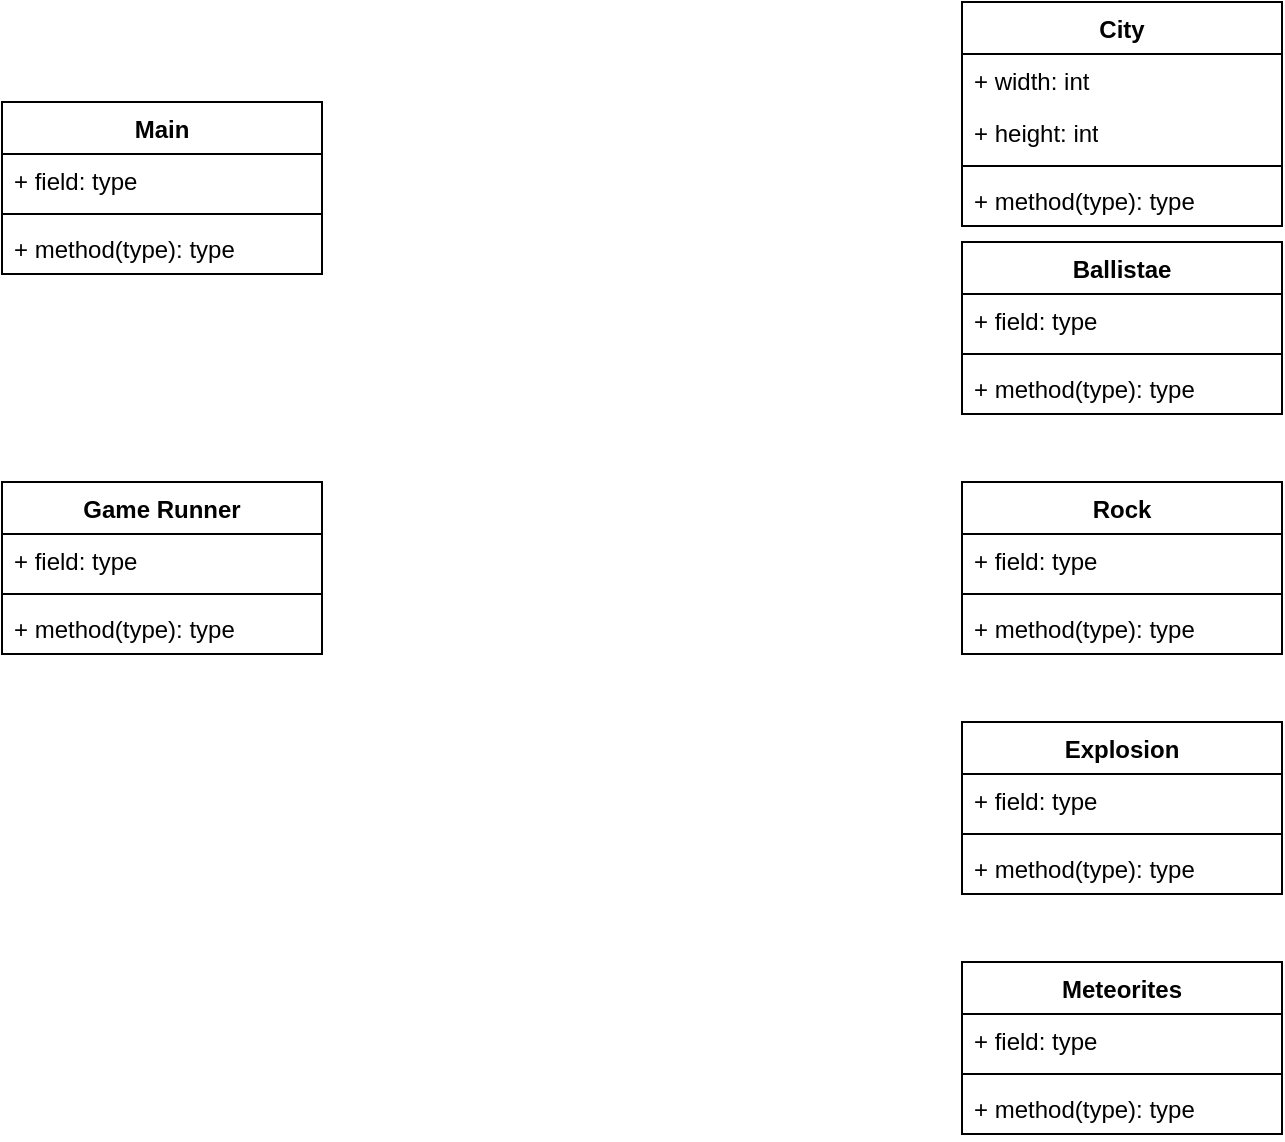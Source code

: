 <mxfile version="23.1.1" type="device">
  <diagram name="Page-1" id="dkBaXm3UOTKkN1M8ygD_">
    <mxGraphModel dx="794" dy="683" grid="1" gridSize="10" guides="1" tooltips="1" connect="1" arrows="1" fold="1" page="1" pageScale="1" pageWidth="827" pageHeight="1169" math="0" shadow="0">
      <root>
        <mxCell id="0" />
        <mxCell id="1" parent="0" />
        <mxCell id="gKdpo7uKKfgH2_jXzzsP-1" value="Main" style="swimlane;fontStyle=1;align=center;verticalAlign=top;childLayout=stackLayout;horizontal=1;startSize=26;horizontalStack=0;resizeParent=1;resizeParentMax=0;resizeLast=0;collapsible=1;marginBottom=0;whiteSpace=wrap;html=1;" vertex="1" parent="1">
          <mxGeometry x="80" y="90" width="160" height="86" as="geometry" />
        </mxCell>
        <mxCell id="gKdpo7uKKfgH2_jXzzsP-2" value="+ field: type" style="text;strokeColor=none;fillColor=none;align=left;verticalAlign=top;spacingLeft=4;spacingRight=4;overflow=hidden;rotatable=0;points=[[0,0.5],[1,0.5]];portConstraint=eastwest;whiteSpace=wrap;html=1;" vertex="1" parent="gKdpo7uKKfgH2_jXzzsP-1">
          <mxGeometry y="26" width="160" height="26" as="geometry" />
        </mxCell>
        <mxCell id="gKdpo7uKKfgH2_jXzzsP-3" value="" style="line;strokeWidth=1;fillColor=none;align=left;verticalAlign=middle;spacingTop=-1;spacingLeft=3;spacingRight=3;rotatable=0;labelPosition=right;points=[];portConstraint=eastwest;strokeColor=inherit;" vertex="1" parent="gKdpo7uKKfgH2_jXzzsP-1">
          <mxGeometry y="52" width="160" height="8" as="geometry" />
        </mxCell>
        <mxCell id="gKdpo7uKKfgH2_jXzzsP-4" value="+ method(type): type" style="text;strokeColor=none;fillColor=none;align=left;verticalAlign=top;spacingLeft=4;spacingRight=4;overflow=hidden;rotatable=0;points=[[0,0.5],[1,0.5]];portConstraint=eastwest;whiteSpace=wrap;html=1;" vertex="1" parent="gKdpo7uKKfgH2_jXzzsP-1">
          <mxGeometry y="60" width="160" height="26" as="geometry" />
        </mxCell>
        <mxCell id="gKdpo7uKKfgH2_jXzzsP-5" value="Game Runner" style="swimlane;fontStyle=1;align=center;verticalAlign=top;childLayout=stackLayout;horizontal=1;startSize=26;horizontalStack=0;resizeParent=1;resizeParentMax=0;resizeLast=0;collapsible=1;marginBottom=0;whiteSpace=wrap;html=1;" vertex="1" parent="1">
          <mxGeometry x="80" y="280" width="160" height="86" as="geometry" />
        </mxCell>
        <mxCell id="gKdpo7uKKfgH2_jXzzsP-6" value="+ field: type" style="text;strokeColor=none;fillColor=none;align=left;verticalAlign=top;spacingLeft=4;spacingRight=4;overflow=hidden;rotatable=0;points=[[0,0.5],[1,0.5]];portConstraint=eastwest;whiteSpace=wrap;html=1;" vertex="1" parent="gKdpo7uKKfgH2_jXzzsP-5">
          <mxGeometry y="26" width="160" height="26" as="geometry" />
        </mxCell>
        <mxCell id="gKdpo7uKKfgH2_jXzzsP-7" value="" style="line;strokeWidth=1;fillColor=none;align=left;verticalAlign=middle;spacingTop=-1;spacingLeft=3;spacingRight=3;rotatable=0;labelPosition=right;points=[];portConstraint=eastwest;strokeColor=inherit;" vertex="1" parent="gKdpo7uKKfgH2_jXzzsP-5">
          <mxGeometry y="52" width="160" height="8" as="geometry" />
        </mxCell>
        <mxCell id="gKdpo7uKKfgH2_jXzzsP-8" value="+ method(type): type" style="text;strokeColor=none;fillColor=none;align=left;verticalAlign=top;spacingLeft=4;spacingRight=4;overflow=hidden;rotatable=0;points=[[0,0.5],[1,0.5]];portConstraint=eastwest;whiteSpace=wrap;html=1;" vertex="1" parent="gKdpo7uKKfgH2_jXzzsP-5">
          <mxGeometry y="60" width="160" height="26" as="geometry" />
        </mxCell>
        <mxCell id="gKdpo7uKKfgH2_jXzzsP-9" value="&lt;div&gt;Rock&lt;/div&gt;" style="swimlane;fontStyle=1;align=center;verticalAlign=top;childLayout=stackLayout;horizontal=1;startSize=26;horizontalStack=0;resizeParent=1;resizeParentMax=0;resizeLast=0;collapsible=1;marginBottom=0;whiteSpace=wrap;html=1;" vertex="1" parent="1">
          <mxGeometry x="560" y="280" width="160" height="86" as="geometry" />
        </mxCell>
        <mxCell id="gKdpo7uKKfgH2_jXzzsP-10" value="+ field: type" style="text;strokeColor=none;fillColor=none;align=left;verticalAlign=top;spacingLeft=4;spacingRight=4;overflow=hidden;rotatable=0;points=[[0,0.5],[1,0.5]];portConstraint=eastwest;whiteSpace=wrap;html=1;" vertex="1" parent="gKdpo7uKKfgH2_jXzzsP-9">
          <mxGeometry y="26" width="160" height="26" as="geometry" />
        </mxCell>
        <mxCell id="gKdpo7uKKfgH2_jXzzsP-11" value="" style="line;strokeWidth=1;fillColor=none;align=left;verticalAlign=middle;spacingTop=-1;spacingLeft=3;spacingRight=3;rotatable=0;labelPosition=right;points=[];portConstraint=eastwest;strokeColor=inherit;" vertex="1" parent="gKdpo7uKKfgH2_jXzzsP-9">
          <mxGeometry y="52" width="160" height="8" as="geometry" />
        </mxCell>
        <mxCell id="gKdpo7uKKfgH2_jXzzsP-12" value="+ method(type): type" style="text;strokeColor=none;fillColor=none;align=left;verticalAlign=top;spacingLeft=4;spacingRight=4;overflow=hidden;rotatable=0;points=[[0,0.5],[1,0.5]];portConstraint=eastwest;whiteSpace=wrap;html=1;" vertex="1" parent="gKdpo7uKKfgH2_jXzzsP-9">
          <mxGeometry y="60" width="160" height="26" as="geometry" />
        </mxCell>
        <mxCell id="gKdpo7uKKfgH2_jXzzsP-13" value="&lt;div&gt;Ballistae&lt;/div&gt;" style="swimlane;fontStyle=1;align=center;verticalAlign=top;childLayout=stackLayout;horizontal=1;startSize=26;horizontalStack=0;resizeParent=1;resizeParentMax=0;resizeLast=0;collapsible=1;marginBottom=0;whiteSpace=wrap;html=1;" vertex="1" parent="1">
          <mxGeometry x="560" y="160" width="160" height="86" as="geometry" />
        </mxCell>
        <mxCell id="gKdpo7uKKfgH2_jXzzsP-14" value="+ field: type" style="text;strokeColor=none;fillColor=none;align=left;verticalAlign=top;spacingLeft=4;spacingRight=4;overflow=hidden;rotatable=0;points=[[0,0.5],[1,0.5]];portConstraint=eastwest;whiteSpace=wrap;html=1;" vertex="1" parent="gKdpo7uKKfgH2_jXzzsP-13">
          <mxGeometry y="26" width="160" height="26" as="geometry" />
        </mxCell>
        <mxCell id="gKdpo7uKKfgH2_jXzzsP-15" value="" style="line;strokeWidth=1;fillColor=none;align=left;verticalAlign=middle;spacingTop=-1;spacingLeft=3;spacingRight=3;rotatable=0;labelPosition=right;points=[];portConstraint=eastwest;strokeColor=inherit;" vertex="1" parent="gKdpo7uKKfgH2_jXzzsP-13">
          <mxGeometry y="52" width="160" height="8" as="geometry" />
        </mxCell>
        <mxCell id="gKdpo7uKKfgH2_jXzzsP-16" value="+ method(type): type" style="text;strokeColor=none;fillColor=none;align=left;verticalAlign=top;spacingLeft=4;spacingRight=4;overflow=hidden;rotatable=0;points=[[0,0.5],[1,0.5]];portConstraint=eastwest;whiteSpace=wrap;html=1;" vertex="1" parent="gKdpo7uKKfgH2_jXzzsP-13">
          <mxGeometry y="60" width="160" height="26" as="geometry" />
        </mxCell>
        <mxCell id="gKdpo7uKKfgH2_jXzzsP-17" value="Meteorites" style="swimlane;fontStyle=1;align=center;verticalAlign=top;childLayout=stackLayout;horizontal=1;startSize=26;horizontalStack=0;resizeParent=1;resizeParentMax=0;resizeLast=0;collapsible=1;marginBottom=0;whiteSpace=wrap;html=1;" vertex="1" parent="1">
          <mxGeometry x="560" y="520" width="160" height="86" as="geometry" />
        </mxCell>
        <mxCell id="gKdpo7uKKfgH2_jXzzsP-18" value="+ field: type" style="text;strokeColor=none;fillColor=none;align=left;verticalAlign=top;spacingLeft=4;spacingRight=4;overflow=hidden;rotatable=0;points=[[0,0.5],[1,0.5]];portConstraint=eastwest;whiteSpace=wrap;html=1;" vertex="1" parent="gKdpo7uKKfgH2_jXzzsP-17">
          <mxGeometry y="26" width="160" height="26" as="geometry" />
        </mxCell>
        <mxCell id="gKdpo7uKKfgH2_jXzzsP-19" value="" style="line;strokeWidth=1;fillColor=none;align=left;verticalAlign=middle;spacingTop=-1;spacingLeft=3;spacingRight=3;rotatable=0;labelPosition=right;points=[];portConstraint=eastwest;strokeColor=inherit;" vertex="1" parent="gKdpo7uKKfgH2_jXzzsP-17">
          <mxGeometry y="52" width="160" height="8" as="geometry" />
        </mxCell>
        <mxCell id="gKdpo7uKKfgH2_jXzzsP-20" value="+ method(type): type" style="text;strokeColor=none;fillColor=none;align=left;verticalAlign=top;spacingLeft=4;spacingRight=4;overflow=hidden;rotatable=0;points=[[0,0.5],[1,0.5]];portConstraint=eastwest;whiteSpace=wrap;html=1;" vertex="1" parent="gKdpo7uKKfgH2_jXzzsP-17">
          <mxGeometry y="60" width="160" height="26" as="geometry" />
        </mxCell>
        <mxCell id="gKdpo7uKKfgH2_jXzzsP-21" value="City" style="swimlane;fontStyle=1;align=center;verticalAlign=top;childLayout=stackLayout;horizontal=1;startSize=26;horizontalStack=0;resizeParent=1;resizeParentMax=0;resizeLast=0;collapsible=1;marginBottom=0;whiteSpace=wrap;html=1;" vertex="1" parent="1">
          <mxGeometry x="560" y="40" width="160" height="112" as="geometry" />
        </mxCell>
        <mxCell id="gKdpo7uKKfgH2_jXzzsP-29" value="+ width: int" style="text;strokeColor=none;fillColor=none;align=left;verticalAlign=top;spacingLeft=4;spacingRight=4;overflow=hidden;rotatable=0;points=[[0,0.5],[1,0.5]];portConstraint=eastwest;whiteSpace=wrap;html=1;" vertex="1" parent="gKdpo7uKKfgH2_jXzzsP-21">
          <mxGeometry y="26" width="160" height="26" as="geometry" />
        </mxCell>
        <mxCell id="gKdpo7uKKfgH2_jXzzsP-22" value="+ height: int" style="text;strokeColor=none;fillColor=none;align=left;verticalAlign=top;spacingLeft=4;spacingRight=4;overflow=hidden;rotatable=0;points=[[0,0.5],[1,0.5]];portConstraint=eastwest;whiteSpace=wrap;html=1;" vertex="1" parent="gKdpo7uKKfgH2_jXzzsP-21">
          <mxGeometry y="52" width="160" height="26" as="geometry" />
        </mxCell>
        <mxCell id="gKdpo7uKKfgH2_jXzzsP-23" value="" style="line;strokeWidth=1;fillColor=none;align=left;verticalAlign=middle;spacingTop=-1;spacingLeft=3;spacingRight=3;rotatable=0;labelPosition=right;points=[];portConstraint=eastwest;strokeColor=inherit;" vertex="1" parent="gKdpo7uKKfgH2_jXzzsP-21">
          <mxGeometry y="78" width="160" height="8" as="geometry" />
        </mxCell>
        <mxCell id="gKdpo7uKKfgH2_jXzzsP-24" value="+ method(type): type" style="text;strokeColor=none;fillColor=none;align=left;verticalAlign=top;spacingLeft=4;spacingRight=4;overflow=hidden;rotatable=0;points=[[0,0.5],[1,0.5]];portConstraint=eastwest;whiteSpace=wrap;html=1;" vertex="1" parent="gKdpo7uKKfgH2_jXzzsP-21">
          <mxGeometry y="86" width="160" height="26" as="geometry" />
        </mxCell>
        <mxCell id="gKdpo7uKKfgH2_jXzzsP-25" value="Explosion" style="swimlane;fontStyle=1;align=center;verticalAlign=top;childLayout=stackLayout;horizontal=1;startSize=26;horizontalStack=0;resizeParent=1;resizeParentMax=0;resizeLast=0;collapsible=1;marginBottom=0;whiteSpace=wrap;html=1;" vertex="1" parent="1">
          <mxGeometry x="560" y="400" width="160" height="86" as="geometry" />
        </mxCell>
        <mxCell id="gKdpo7uKKfgH2_jXzzsP-26" value="+ field: type" style="text;strokeColor=none;fillColor=none;align=left;verticalAlign=top;spacingLeft=4;spacingRight=4;overflow=hidden;rotatable=0;points=[[0,0.5],[1,0.5]];portConstraint=eastwest;whiteSpace=wrap;html=1;" vertex="1" parent="gKdpo7uKKfgH2_jXzzsP-25">
          <mxGeometry y="26" width="160" height="26" as="geometry" />
        </mxCell>
        <mxCell id="gKdpo7uKKfgH2_jXzzsP-27" value="" style="line;strokeWidth=1;fillColor=none;align=left;verticalAlign=middle;spacingTop=-1;spacingLeft=3;spacingRight=3;rotatable=0;labelPosition=right;points=[];portConstraint=eastwest;strokeColor=inherit;" vertex="1" parent="gKdpo7uKKfgH2_jXzzsP-25">
          <mxGeometry y="52" width="160" height="8" as="geometry" />
        </mxCell>
        <mxCell id="gKdpo7uKKfgH2_jXzzsP-28" value="+ method(type): type" style="text;strokeColor=none;fillColor=none;align=left;verticalAlign=top;spacingLeft=4;spacingRight=4;overflow=hidden;rotatable=0;points=[[0,0.5],[1,0.5]];portConstraint=eastwest;whiteSpace=wrap;html=1;" vertex="1" parent="gKdpo7uKKfgH2_jXzzsP-25">
          <mxGeometry y="60" width="160" height="26" as="geometry" />
        </mxCell>
      </root>
    </mxGraphModel>
  </diagram>
</mxfile>
